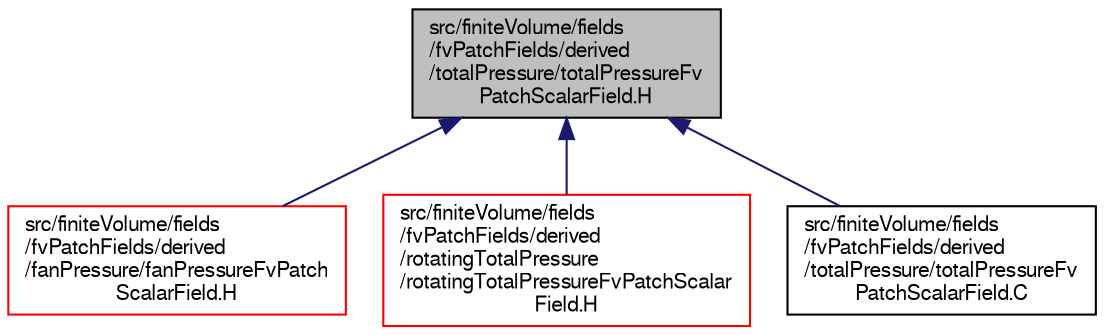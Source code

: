 digraph "src/finiteVolume/fields/fvPatchFields/derived/totalPressure/totalPressureFvPatchScalarField.H"
{
  bgcolor="transparent";
  edge [fontname="FreeSans",fontsize="10",labelfontname="FreeSans",labelfontsize="10"];
  node [fontname="FreeSans",fontsize="10",shape=record];
  Node1 [label="src/finiteVolume/fields\l/fvPatchFields/derived\l/totalPressure/totalPressureFv\lPatchScalarField.H",height=0.2,width=0.4,color="black", fillcolor="grey75", style="filled" fontcolor="black"];
  Node1 -> Node2 [dir="back",color="midnightblue",fontsize="10",style="solid",fontname="FreeSans"];
  Node2 [label="src/finiteVolume/fields\l/fvPatchFields/derived\l/fanPressure/fanPressureFvPatch\lScalarField.H",height=0.2,width=0.4,color="red",URL="$a04880.html"];
  Node1 -> Node3 [dir="back",color="midnightblue",fontsize="10",style="solid",fontname="FreeSans"];
  Node3 [label="src/finiteVolume/fields\l/fvPatchFields/derived\l/rotatingTotalPressure\l/rotatingTotalPressureFvPatchScalar\lField.H",height=0.2,width=0.4,color="red",URL="$a05002.html"];
  Node1 -> Node4 [dir="back",color="midnightblue",fontsize="10",style="solid",fontname="FreeSans"];
  Node4 [label="src/finiteVolume/fields\l/fvPatchFields/derived\l/totalPressure/totalPressureFv\lPatchScalarField.C",height=0.2,width=0.4,color="black",URL="$a05026.html"];
}
